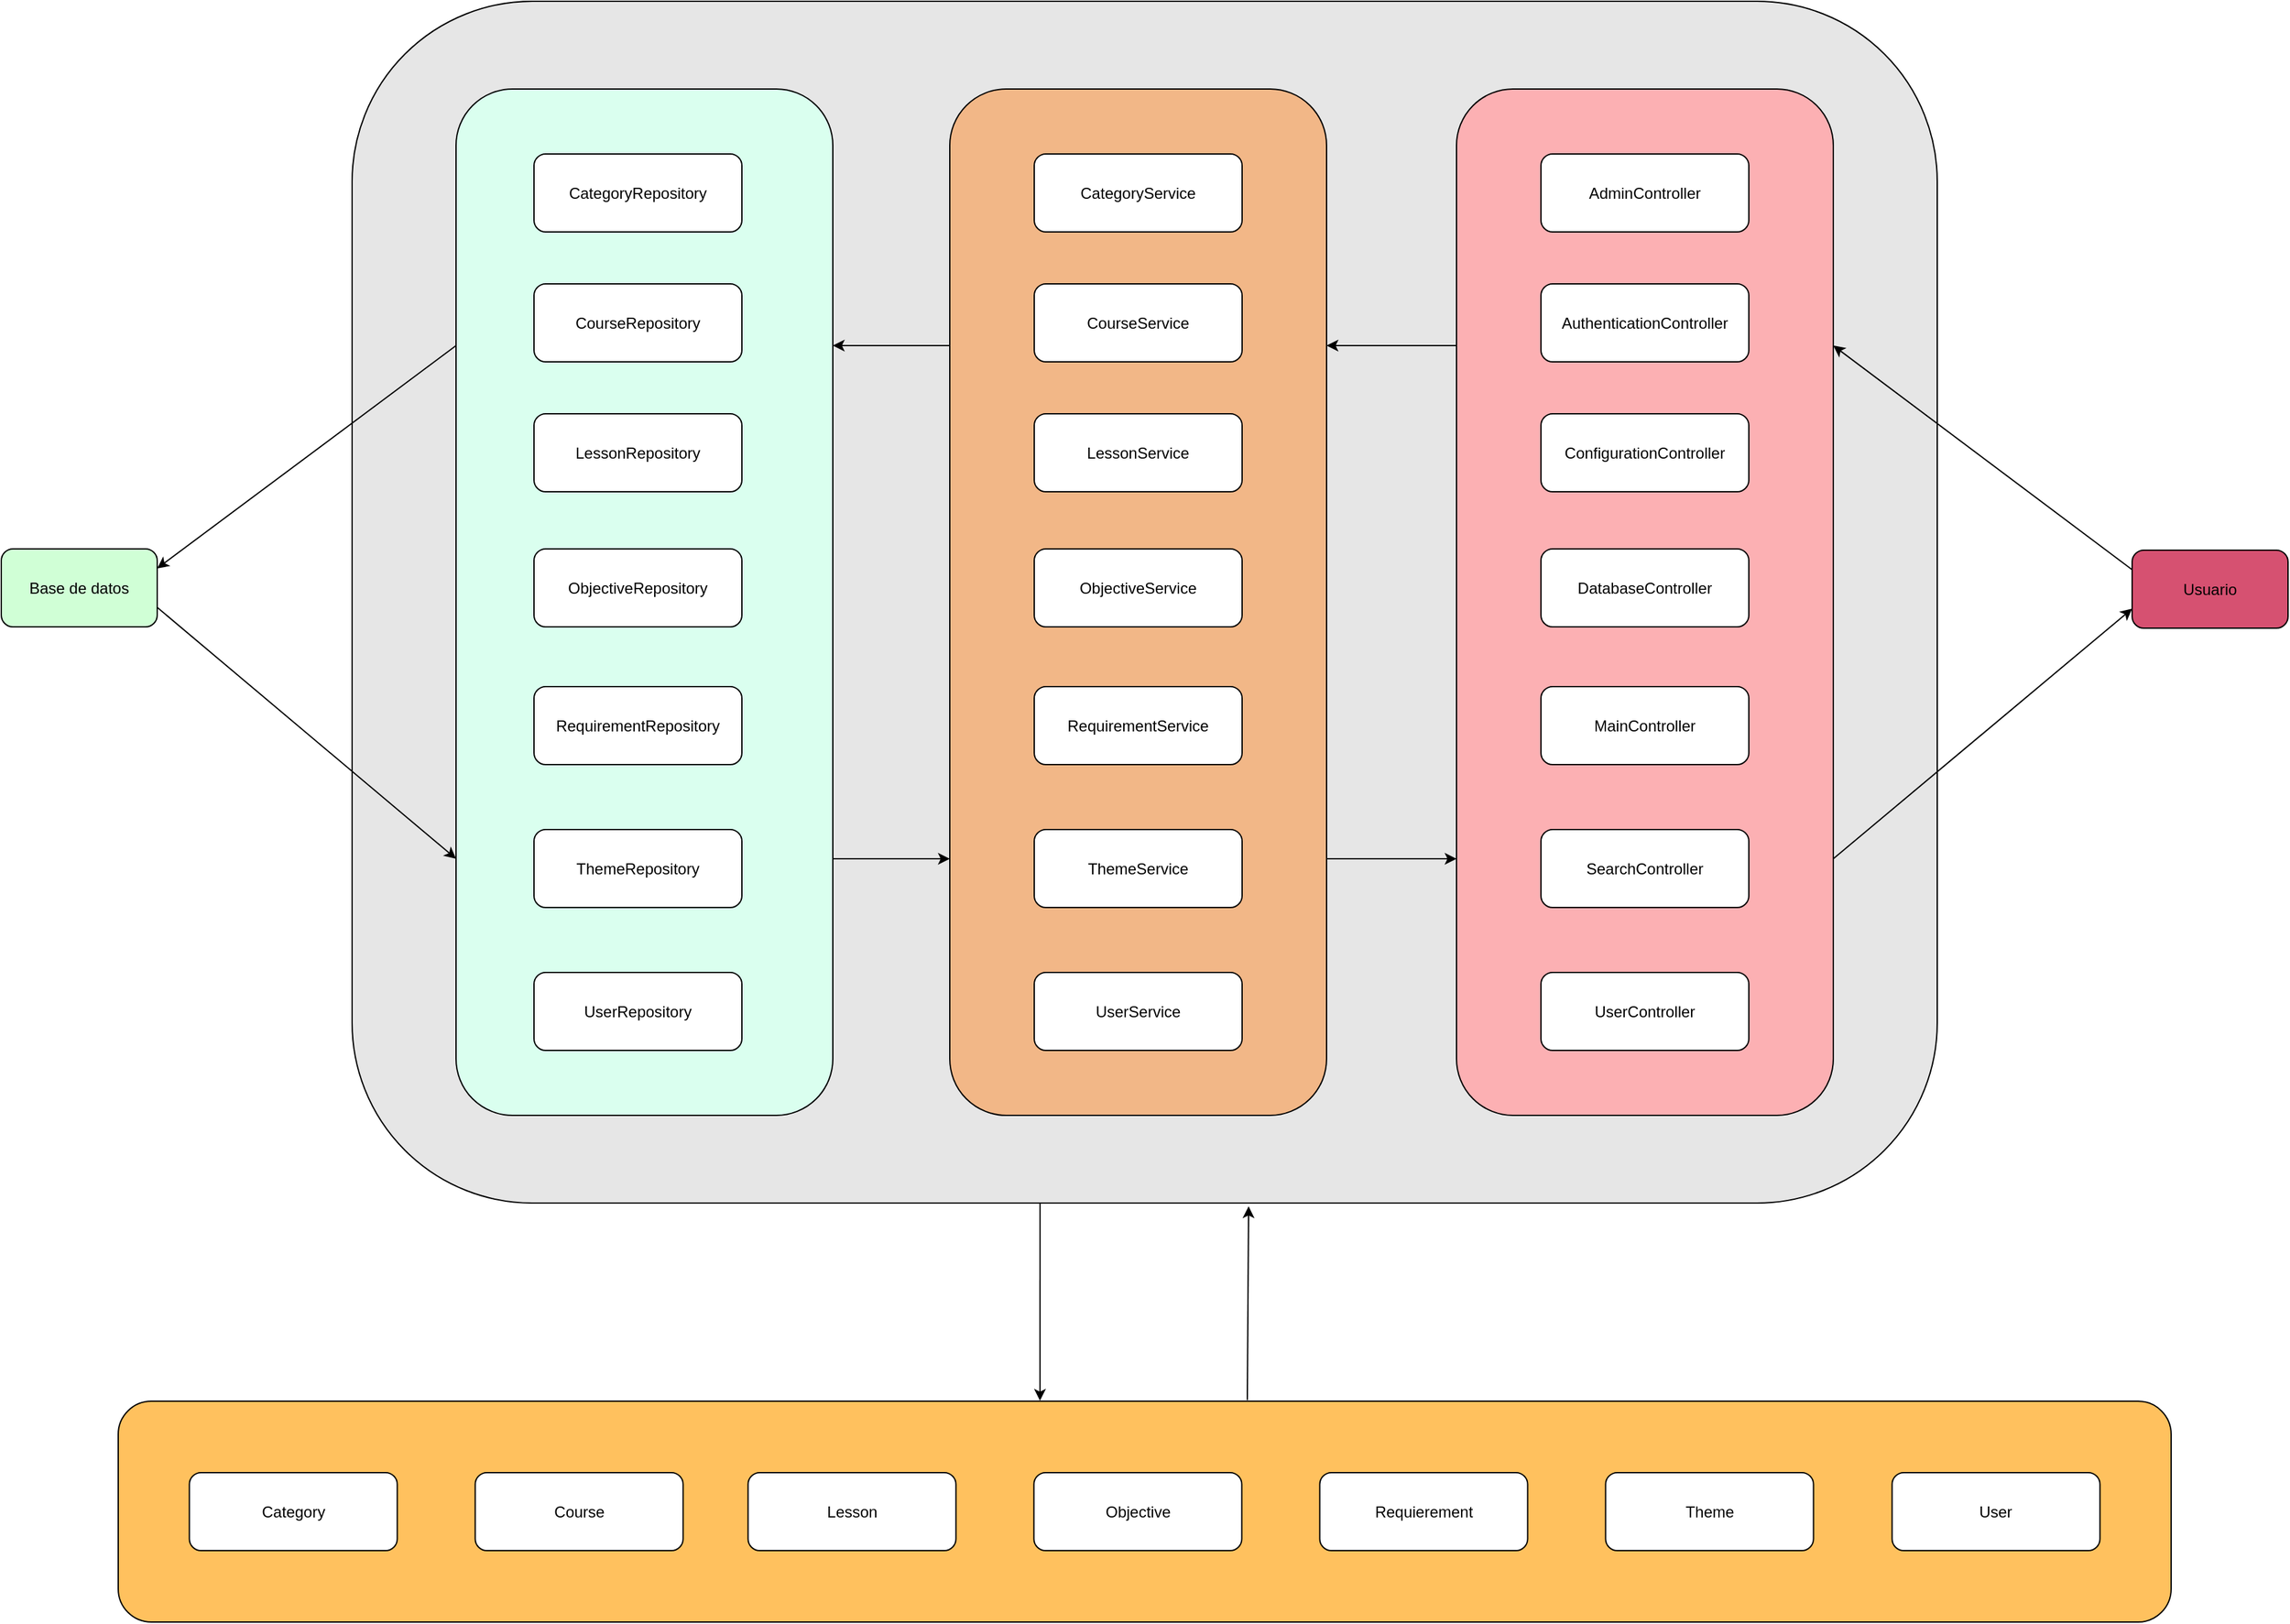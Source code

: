 <mxfile version="16.6.1" type="device"><diagram id="6DwS53gXOBYWpWqRcF0K" name="Page-1"><mxGraphModel dx="5707" dy="2336" grid="1" gridSize="10" guides="1" tooltips="1" connect="1" arrows="1" fold="1" page="1" pageScale="1" pageWidth="827" pageHeight="1169" math="0" shadow="0"><root><mxCell id="0"/><mxCell id="1" parent="0"/><mxCell id="Jm0LMvldt-0R9OHd9wi_-18" value="" style="rounded=1;whiteSpace=wrap;html=1;fillColor=#E6E6E6;" vertex="1" parent="1"><mxGeometry x="-210" y="550" width="1220" height="925" as="geometry"/></mxCell><mxCell id="Jm0LMvldt-0R9OHd9wi_-19" value="" style="rounded=1;whiteSpace=wrap;html=1;fillColor=#FCB0B3;" vertex="1" parent="1"><mxGeometry x="640" y="617.5" width="290" height="790" as="geometry"/></mxCell><mxCell id="Jm0LMvldt-0R9OHd9wi_-20" value="" style="rounded=1;whiteSpace=wrap;html=1;fillColor=#F2B787;" vertex="1" parent="1"><mxGeometry x="250" y="617.5" width="290" height="790" as="geometry"/></mxCell><mxCell id="Jm0LMvldt-0R9OHd9wi_-21" value="" style="rounded=1;whiteSpace=wrap;html=1;fillColor=#DAFFEF;" vertex="1" parent="1"><mxGeometry x="-130" y="617.5" width="290" height="790" as="geometry"/></mxCell><mxCell id="Jm0LMvldt-0R9OHd9wi_-22" value="" style="rounded=1;whiteSpace=wrap;html=1;fillColor=#FFC15E;" vertex="1" parent="1"><mxGeometry x="-390" y="1627.5" width="1580" height="170" as="geometry"/></mxCell><mxCell id="Jm0LMvldt-0R9OHd9wi_-23" value="Usuario" style="rounded=1;whiteSpace=wrap;html=1;fillColor=#D65171;" vertex="1" parent="1"><mxGeometry x="1160" y="972.5" width="120" height="60" as="geometry"/></mxCell><mxCell id="Jm0LMvldt-0R9OHd9wi_-24" value="Base de datos" style="rounded=1;whiteSpace=wrap;html=1;fillColor=#D0FFD6;" vertex="1" parent="1"><mxGeometry x="-480" y="971.5" width="120" height="60" as="geometry"/></mxCell><mxCell id="Jm0LMvldt-0R9OHd9wi_-25" value="" style="endArrow=classic;html=1;rounded=0;exitX=0.55;exitY=-0.005;exitDx=0;exitDy=0;exitPerimeter=0;" edge="1" parent="1" source="Jm0LMvldt-0R9OHd9wi_-22"><mxGeometry width="50" height="50" relative="1" as="geometry"><mxPoint x="360" y="817.5" as="sourcePoint"/><mxPoint x="480" y="1477.5" as="targetPoint"/><Array as="points"/></mxGeometry></mxCell><mxCell id="Jm0LMvldt-0R9OHd9wi_-26" value="" style="endArrow=classic;html=1;rounded=0;exitX=0.434;exitY=1;exitDx=0;exitDy=0;exitPerimeter=0;entryX=0.449;entryY=-0.002;entryDx=0;entryDy=0;entryPerimeter=0;" edge="1" parent="1" source="Jm0LMvldt-0R9OHd9wi_-18" target="Jm0LMvldt-0R9OHd9wi_-22"><mxGeometry width="50" height="50" relative="1" as="geometry"><mxPoint x="320" y="1477.5" as="sourcePoint"/><mxPoint x="315" y="1637.5" as="targetPoint"/><Array as="points"/></mxGeometry></mxCell><mxCell id="Jm0LMvldt-0R9OHd9wi_-27" value="" style="endArrow=classic;html=1;rounded=0;exitX=0;exitY=0.25;exitDx=0;exitDy=0;entryX=1;entryY=0.25;entryDx=0;entryDy=0;" edge="1" parent="1" source="Jm0LMvldt-0R9OHd9wi_-23" target="Jm0LMvldt-0R9OHd9wi_-19"><mxGeometry width="50" height="50" relative="1" as="geometry"><mxPoint x="310" y="867.5" as="sourcePoint"/><mxPoint x="360" y="817.5" as="targetPoint"/></mxGeometry></mxCell><mxCell id="Jm0LMvldt-0R9OHd9wi_-28" value="" style="endArrow=classic;html=1;rounded=0;entryX=0;entryY=0.75;entryDx=0;entryDy=0;exitX=1;exitY=0.75;exitDx=0;exitDy=0;" edge="1" parent="1" source="Jm0LMvldt-0R9OHd9wi_-19" target="Jm0LMvldt-0R9OHd9wi_-23"><mxGeometry width="50" height="50" relative="1" as="geometry"><mxPoint x="600" y="672.5" as="sourcePoint"/><mxPoint x="360" y="817.5" as="targetPoint"/></mxGeometry></mxCell><mxCell id="Jm0LMvldt-0R9OHd9wi_-29" value="" style="endArrow=classic;html=1;rounded=0;entryX=1;entryY=0.25;entryDx=0;entryDy=0;exitX=0;exitY=0.25;exitDx=0;exitDy=0;" edge="1" parent="1" source="Jm0LMvldt-0R9OHd9wi_-21" target="Jm0LMvldt-0R9OHd9wi_-24"><mxGeometry width="50" height="50" relative="1" as="geometry"><mxPoint x="-10" y="642.5" as="sourcePoint"/><mxPoint x="-110" y="717.5" as="targetPoint"/></mxGeometry></mxCell><mxCell id="Jm0LMvldt-0R9OHd9wi_-30" value="" style="endArrow=classic;html=1;rounded=0;exitX=1;exitY=0.75;exitDx=0;exitDy=0;entryX=0;entryY=0.75;entryDx=0;entryDy=0;" edge="1" parent="1" source="Jm0LMvldt-0R9OHd9wi_-24" target="Jm0LMvldt-0R9OHd9wi_-21"><mxGeometry width="50" height="50" relative="1" as="geometry"><mxPoint x="-117.0" y="667.5" as="sourcePoint"/><mxPoint x="-10" y="672.5" as="targetPoint"/></mxGeometry></mxCell><mxCell id="Jm0LMvldt-0R9OHd9wi_-31" value="" style="endArrow=classic;html=1;rounded=0;exitX=0;exitY=0.25;exitDx=0;exitDy=0;entryX=1;entryY=0.25;entryDx=0;entryDy=0;" edge="1" parent="1" source="Jm0LMvldt-0R9OHd9wi_-19" target="Jm0LMvldt-0R9OHd9wi_-20"><mxGeometry width="50" height="50" relative="1" as="geometry"><mxPoint x="370" y="857.5" as="sourcePoint"/><mxPoint x="420" y="807.5" as="targetPoint"/></mxGeometry></mxCell><mxCell id="Jm0LMvldt-0R9OHd9wi_-32" value="" style="endArrow=classic;html=1;rounded=0;exitX=1;exitY=0.75;exitDx=0;exitDy=0;entryX=0;entryY=0.75;entryDx=0;entryDy=0;" edge="1" parent="1" source="Jm0LMvldt-0R9OHd9wi_-20" target="Jm0LMvldt-0R9OHd9wi_-19"><mxGeometry width="50" height="50" relative="1" as="geometry"><mxPoint x="370" y="857.5" as="sourcePoint"/><mxPoint x="420" y="807.5" as="targetPoint"/></mxGeometry></mxCell><mxCell id="Jm0LMvldt-0R9OHd9wi_-33" value="" style="endArrow=classic;html=1;rounded=0;exitX=0;exitY=0.25;exitDx=0;exitDy=0;entryX=1;entryY=0.25;entryDx=0;entryDy=0;" edge="1" parent="1" source="Jm0LMvldt-0R9OHd9wi_-20" target="Jm0LMvldt-0R9OHd9wi_-21"><mxGeometry width="50" height="50" relative="1" as="geometry"><mxPoint x="370" y="857.5" as="sourcePoint"/><mxPoint x="420" y="807.5" as="targetPoint"/></mxGeometry></mxCell><mxCell id="Jm0LMvldt-0R9OHd9wi_-34" value="" style="endArrow=classic;html=1;rounded=0;exitX=1;exitY=0.75;exitDx=0;exitDy=0;entryX=0;entryY=0.75;entryDx=0;entryDy=0;" edge="1" parent="1" source="Jm0LMvldt-0R9OHd9wi_-21" target="Jm0LMvldt-0R9OHd9wi_-20"><mxGeometry width="50" height="50" relative="1" as="geometry"><mxPoint x="370" y="857.5" as="sourcePoint"/><mxPoint x="420" y="807.5" as="targetPoint"/></mxGeometry></mxCell><mxCell id="Jm0LMvldt-0R9OHd9wi_-37" value="CategoryService" style="rounded=1;whiteSpace=wrap;html=1;" vertex="1" parent="1"><mxGeometry x="315" y="667.5" width="160" height="60" as="geometry"/></mxCell><mxCell id="Jm0LMvldt-0R9OHd9wi_-40" value="CourseService" style="rounded=1;whiteSpace=wrap;html=1;" vertex="1" parent="1"><mxGeometry x="315" y="767.5" width="160" height="60" as="geometry"/></mxCell><mxCell id="Jm0LMvldt-0R9OHd9wi_-41" value="LessonService" style="rounded=1;whiteSpace=wrap;html=1;" vertex="1" parent="1"><mxGeometry x="315" y="867.5" width="160" height="60" as="geometry"/></mxCell><mxCell id="Jm0LMvldt-0R9OHd9wi_-42" value="ObjectiveService" style="rounded=1;whiteSpace=wrap;html=1;" vertex="1" parent="1"><mxGeometry x="315" y="971.5" width="160" height="60" as="geometry"/></mxCell><mxCell id="Jm0LMvldt-0R9OHd9wi_-43" value="RequirementService" style="rounded=1;whiteSpace=wrap;html=1;" vertex="1" parent="1"><mxGeometry x="315" y="1077.5" width="160" height="60" as="geometry"/></mxCell><mxCell id="Jm0LMvldt-0R9OHd9wi_-44" value="ThemeService" style="rounded=1;whiteSpace=wrap;html=1;" vertex="1" parent="1"><mxGeometry x="315" y="1187.5" width="160" height="60" as="geometry"/></mxCell><mxCell id="Jm0LMvldt-0R9OHd9wi_-45" value="UserService" style="rounded=1;whiteSpace=wrap;html=1;" vertex="1" parent="1"><mxGeometry x="315" y="1297.5" width="160" height="60" as="geometry"/></mxCell><mxCell id="Jm0LMvldt-0R9OHd9wi_-49" value="AdminController" style="rounded=1;whiteSpace=wrap;html=1;" vertex="1" parent="1"><mxGeometry x="705" y="667.5" width="160" height="60" as="geometry"/></mxCell><mxCell id="Jm0LMvldt-0R9OHd9wi_-50" value="AuthenticationController" style="rounded=1;whiteSpace=wrap;html=1;" vertex="1" parent="1"><mxGeometry x="705" y="767.5" width="160" height="60" as="geometry"/></mxCell><mxCell id="Jm0LMvldt-0R9OHd9wi_-51" value="ConfigurationController" style="rounded=1;whiteSpace=wrap;html=1;" vertex="1" parent="1"><mxGeometry x="705" y="867.5" width="160" height="60" as="geometry"/></mxCell><mxCell id="Jm0LMvldt-0R9OHd9wi_-52" value="DatabaseController" style="rounded=1;whiteSpace=wrap;html=1;" vertex="1" parent="1"><mxGeometry x="705" y="971.5" width="160" height="60" as="geometry"/></mxCell><mxCell id="Jm0LMvldt-0R9OHd9wi_-53" value="MainController" style="rounded=1;whiteSpace=wrap;html=1;" vertex="1" parent="1"><mxGeometry x="705" y="1077.5" width="160" height="60" as="geometry"/></mxCell><mxCell id="Jm0LMvldt-0R9OHd9wi_-54" value="SearchController" style="rounded=1;whiteSpace=wrap;html=1;" vertex="1" parent="1"><mxGeometry x="705" y="1187.5" width="160" height="60" as="geometry"/></mxCell><mxCell id="Jm0LMvldt-0R9OHd9wi_-55" value="UserController" style="rounded=1;whiteSpace=wrap;html=1;" vertex="1" parent="1"><mxGeometry x="705" y="1297.5" width="160" height="60" as="geometry"/></mxCell><mxCell id="Jm0LMvldt-0R9OHd9wi_-56" value="CategoryRepository" style="rounded=1;whiteSpace=wrap;html=1;" vertex="1" parent="1"><mxGeometry x="-70" y="667.5" width="160" height="60" as="geometry"/></mxCell><mxCell id="Jm0LMvldt-0R9OHd9wi_-57" value="CourseRepository" style="rounded=1;whiteSpace=wrap;html=1;" vertex="1" parent="1"><mxGeometry x="-70" y="767.5" width="160" height="60" as="geometry"/></mxCell><mxCell id="Jm0LMvldt-0R9OHd9wi_-58" value="LessonRepository" style="rounded=1;whiteSpace=wrap;html=1;" vertex="1" parent="1"><mxGeometry x="-70" y="867.5" width="160" height="60" as="geometry"/></mxCell><mxCell id="Jm0LMvldt-0R9OHd9wi_-59" value="ObjectiveRepository" style="rounded=1;whiteSpace=wrap;html=1;" vertex="1" parent="1"><mxGeometry x="-70" y="971.5" width="160" height="60" as="geometry"/></mxCell><mxCell id="Jm0LMvldt-0R9OHd9wi_-60" value="RequirementRepository" style="rounded=1;whiteSpace=wrap;html=1;" vertex="1" parent="1"><mxGeometry x="-70" y="1077.5" width="160" height="60" as="geometry"/></mxCell><mxCell id="Jm0LMvldt-0R9OHd9wi_-61" value="ThemeRepository" style="rounded=1;whiteSpace=wrap;html=1;" vertex="1" parent="1"><mxGeometry x="-70" y="1187.5" width="160" height="60" as="geometry"/></mxCell><mxCell id="Jm0LMvldt-0R9OHd9wi_-62" value="UserRepository" style="rounded=1;whiteSpace=wrap;html=1;" vertex="1" parent="1"><mxGeometry x="-70" y="1297.5" width="160" height="60" as="geometry"/></mxCell><mxCell id="Jm0LMvldt-0R9OHd9wi_-63" value="Category" style="rounded=1;whiteSpace=wrap;html=1;" vertex="1" parent="1"><mxGeometry x="-335.25" y="1682.5" width="160" height="60" as="geometry"/></mxCell><mxCell id="Jm0LMvldt-0R9OHd9wi_-64" value="Course" style="rounded=1;whiteSpace=wrap;html=1;" vertex="1" parent="1"><mxGeometry x="-115.25" y="1682.5" width="160" height="60" as="geometry"/></mxCell><mxCell id="Jm0LMvldt-0R9OHd9wi_-65" value="Lesson" style="rounded=1;whiteSpace=wrap;html=1;" vertex="1" parent="1"><mxGeometry x="94.75" y="1682.5" width="160" height="60" as="geometry"/></mxCell><mxCell id="Jm0LMvldt-0R9OHd9wi_-66" value="Objective" style="rounded=1;whiteSpace=wrap;html=1;" vertex="1" parent="1"><mxGeometry x="314.75" y="1682.5" width="160" height="60" as="geometry"/></mxCell><mxCell id="Jm0LMvldt-0R9OHd9wi_-67" value="Requierement" style="rounded=1;whiteSpace=wrap;html=1;" vertex="1" parent="1"><mxGeometry x="534.75" y="1682.5" width="160" height="60" as="geometry"/></mxCell><mxCell id="Jm0LMvldt-0R9OHd9wi_-68" value="Theme" style="rounded=1;whiteSpace=wrap;html=1;" vertex="1" parent="1"><mxGeometry x="754.75" y="1682.5" width="160" height="60" as="geometry"/></mxCell><mxCell id="Jm0LMvldt-0R9OHd9wi_-69" value="User" style="rounded=1;whiteSpace=wrap;html=1;" vertex="1" parent="1"><mxGeometry x="975.25" y="1682.5" width="160" height="60" as="geometry"/></mxCell></root></mxGraphModel></diagram></mxfile>